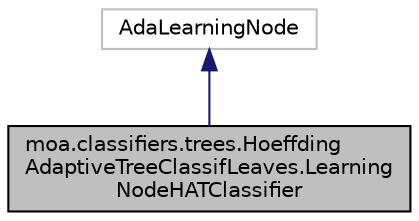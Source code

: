 digraph "moa.classifiers.trees.HoeffdingAdaptiveTreeClassifLeaves.LearningNodeHATClassifier"
{
 // LATEX_PDF_SIZE
  edge [fontname="Helvetica",fontsize="10",labelfontname="Helvetica",labelfontsize="10"];
  node [fontname="Helvetica",fontsize="10",shape=record];
  Node1 [label="moa.classifiers.trees.Hoeffding\lAdaptiveTreeClassifLeaves.Learning\lNodeHATClassifier",height=0.2,width=0.4,color="black", fillcolor="grey75", style="filled", fontcolor="black",tooltip=" "];
  Node2 -> Node1 [dir="back",color="midnightblue",fontsize="10",style="solid",fontname="Helvetica"];
  Node2 [label="AdaLearningNode",height=0.2,width=0.4,color="grey75", fillcolor="white", style="filled",tooltip=" "];
}

